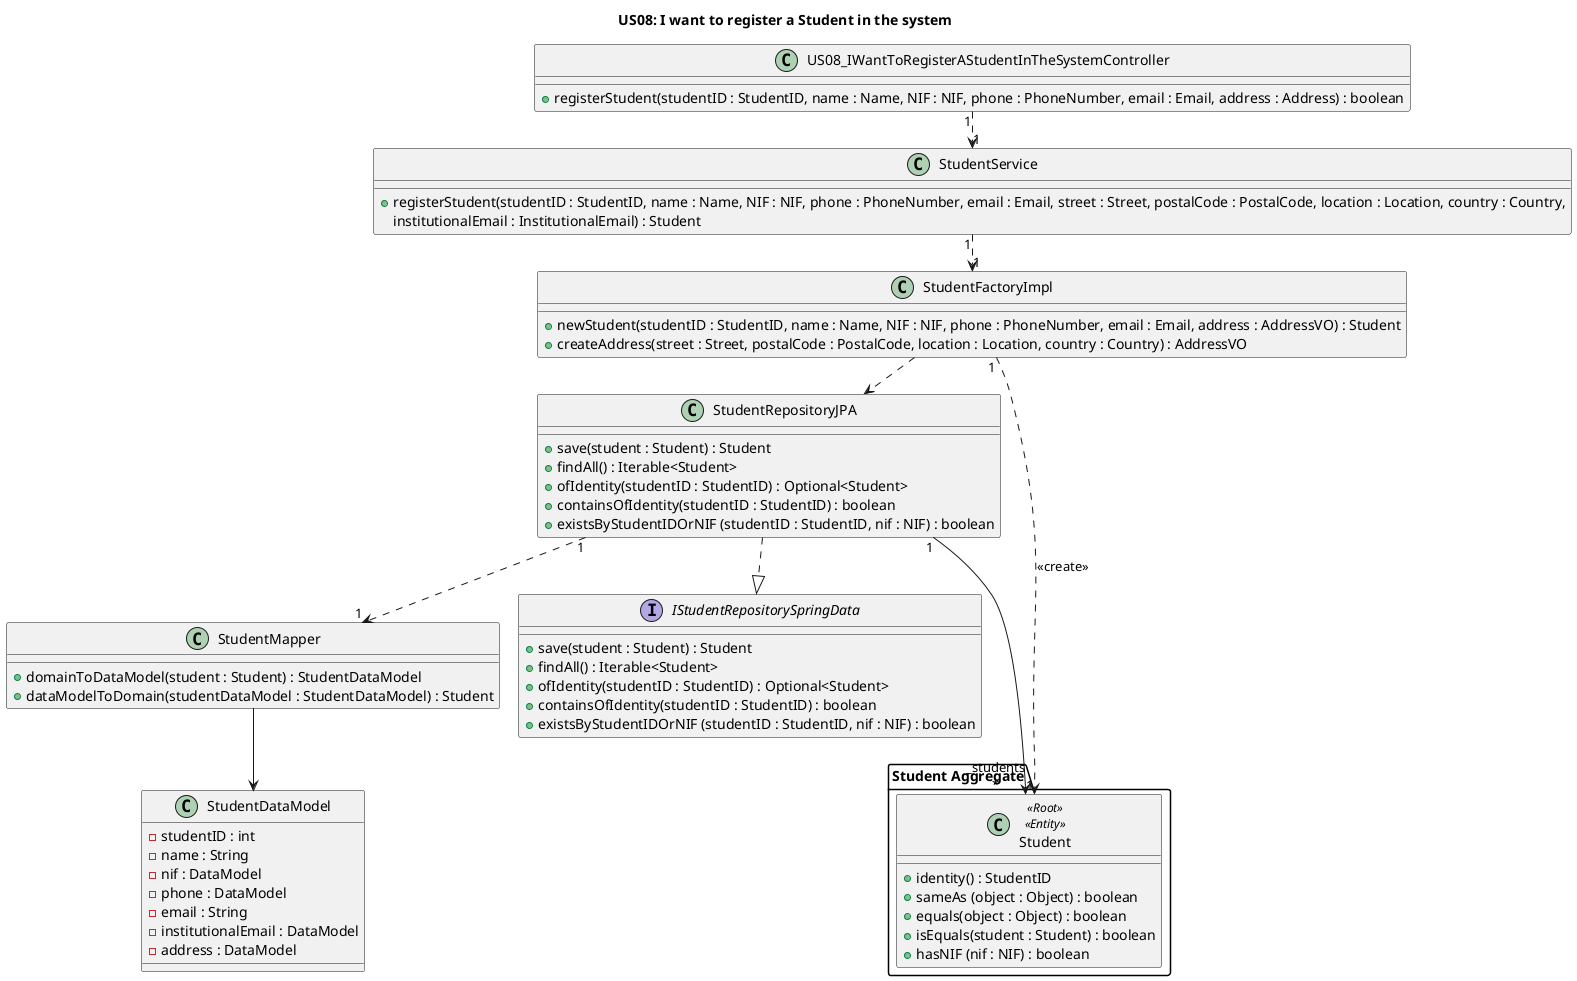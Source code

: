 @startuml

!pragma layout smetana
skinparam sequenceMessageAlign center
title US08: I want to register a Student in the system


class US08_IWantToRegisterAStudentInTheSystemController {
    + registerStudent(studentID : StudentID, name : Name, NIF : NIF, phone : PhoneNumber, email : Email, address : Address) : boolean
}

class StudentRepositoryJPA {

    + save(student : Student) : Student
    + findAll() : Iterable<Student>
    + ofIdentity(studentID : StudentID) : Optional<Student>
    + containsOfIdentity(studentID : StudentID) : boolean
    + existsByStudentIDOrNIF (studentID : StudentID, nif : NIF) : boolean
}

package "Student Aggregate" {
    class Student <<Root>> <<Entity>> {
        + identity() : StudentID
        + sameAs (object : Object) : boolean
        + equals(object : Object) : boolean
        + isEquals(student : Student) : boolean
        + hasNIF (nif : NIF) : boolean
    }
}

class StudentFactoryImpl {
    + newStudent(studentID : StudentID, name : Name, NIF : NIF, phone : PhoneNumber, email : Email, address : AddressVO) : Student
    + createAddress(street : Street, postalCode : PostalCode, location : Location, country : Country) : AddressVO
}

class StudentService {
    + registerStudent(studentID : StudentID, name : Name, NIF : NIF, phone : PhoneNumber, email : Email, street : Street, postalCode : PostalCode, location : Location, country : Country,
                      institutionalEmail : InstitutionalEmail) : Student
}

class StudentMapper {
    + domainToDataModel(student : Student) : StudentDataModel
    + dataModelToDomain(studentDataModel : StudentDataModel) : Student
}

class StudentDataModel {
    - studentID : int
    - name : String
    - nif : DataModel
    - phone : DataModel
    - email : String
    - institutionalEmail : DataModel
    - address : DataModel
}

interface IStudentRepositorySpringData{
  + save(student : Student) : Student
  + findAll() : Iterable<Student>
  + ofIdentity(studentID : StudentID) : Optional<Student>
  + containsOfIdentity(studentID : StudentID) : boolean
  + existsByStudentIDOrNIF (studentID : StudentID, nif : NIF) : boolean
}


StudentRepositoryJPA ..|> IStudentRepositorySpringData
US08_IWantToRegisterAStudentInTheSystemController "1" ..> "1" StudentService

StudentService "1" ..> "1" StudentFactoryImpl
StudentRepositoryJPA "1" ..> "1" StudentMapper


StudentMapper --> StudentDataModel


StudentRepositoryJPA "1" ---> "_students\n*" Student

StudentFactoryImpl ..> StudentRepositoryJPA
StudentFactoryImpl "1" ..> "1" Student: <<create>>




@enduml